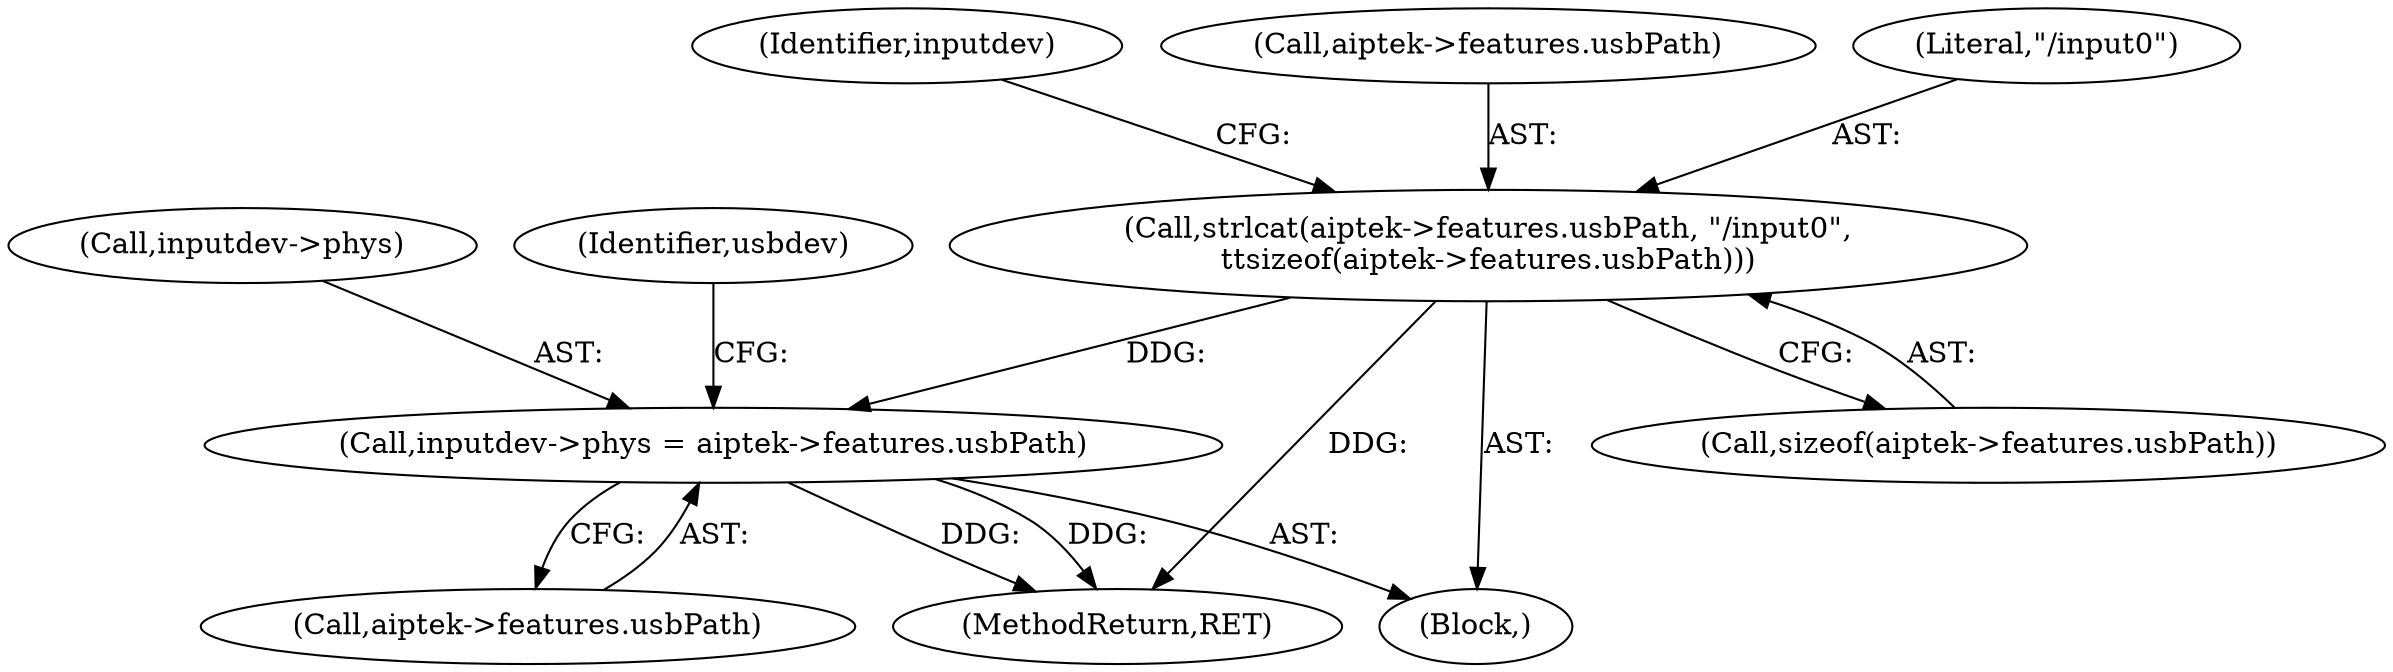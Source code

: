 digraph "0_linux_8e20cf2bce122ce9262d6034ee5d5b76fbb92f96@pointer" {
"1000362" [label="(Call,strlcat(aiptek->features.usbPath, \"/input0\",\n\t\tsizeof(aiptek->features.usbPath)))"];
"1000380" [label="(Call,inputdev->phys = aiptek->features.usbPath)"];
"1000369" [label="(Call,sizeof(aiptek->features.usbPath))"];
"1000384" [label="(Call,aiptek->features.usbPath)"];
"1000381" [label="(Call,inputdev->phys)"];
"1000377" [label="(Identifier,inputdev)"];
"1000390" [label="(Identifier,usbdev)"];
"1000380" [label="(Call,inputdev->phys = aiptek->features.usbPath)"];
"1000363" [label="(Call,aiptek->features.usbPath)"];
"1000779" [label="(MethodReturn,RET)"];
"1000368" [label="(Literal,\"/input0\")"];
"1000362" [label="(Call,strlcat(aiptek->features.usbPath, \"/input0\",\n\t\tsizeof(aiptek->features.usbPath)))"];
"1000118" [label="(Block,)"];
"1000362" -> "1000118"  [label="AST: "];
"1000362" -> "1000369"  [label="CFG: "];
"1000363" -> "1000362"  [label="AST: "];
"1000368" -> "1000362"  [label="AST: "];
"1000369" -> "1000362"  [label="AST: "];
"1000377" -> "1000362"  [label="CFG: "];
"1000362" -> "1000779"  [label="DDG: "];
"1000362" -> "1000380"  [label="DDG: "];
"1000380" -> "1000118"  [label="AST: "];
"1000380" -> "1000384"  [label="CFG: "];
"1000381" -> "1000380"  [label="AST: "];
"1000384" -> "1000380"  [label="AST: "];
"1000390" -> "1000380"  [label="CFG: "];
"1000380" -> "1000779"  [label="DDG: "];
"1000380" -> "1000779"  [label="DDG: "];
}

